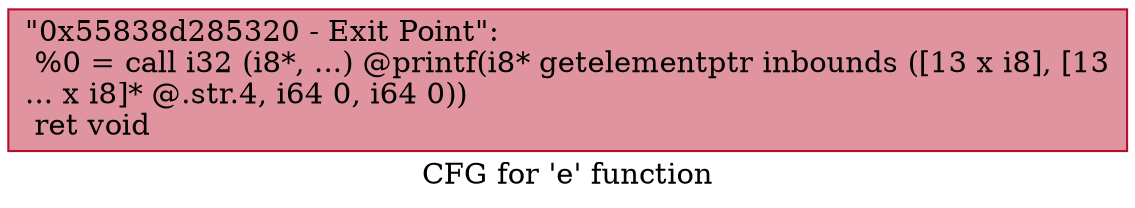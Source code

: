 digraph "CFG for 'e' function" {
	label="CFG for 'e' function";

	Node0x55838d285320 [shape=record,color="#b70d28ff", style=filled, fillcolor="#b70d2870",label="{\"0x55838d285320 - Exit Point\":\l  %0 = call i32 (i8*, ...) @printf(i8* getelementptr inbounds ([13 x i8], [13\l... x i8]* @.str.4, i64 0, i64 0))\l  ret void\l}"];
}
